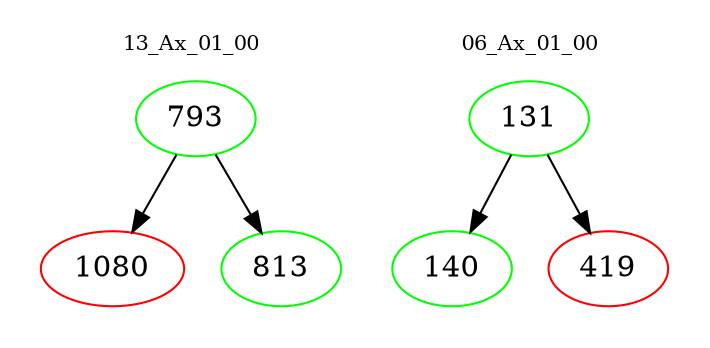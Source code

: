 digraph{
subgraph cluster_0 {
color = white
label = "13_Ax_01_00";
fontsize=10;
T0_793 [label="793", color="green"]
T0_793 -> T0_1080 [color="black"]
T0_1080 [label="1080", color="red"]
T0_793 -> T0_813 [color="black"]
T0_813 [label="813", color="green"]
}
subgraph cluster_1 {
color = white
label = "06_Ax_01_00";
fontsize=10;
T1_131 [label="131", color="green"]
T1_131 -> T1_140 [color="black"]
T1_140 [label="140", color="green"]
T1_131 -> T1_419 [color="black"]
T1_419 [label="419", color="red"]
}
}

